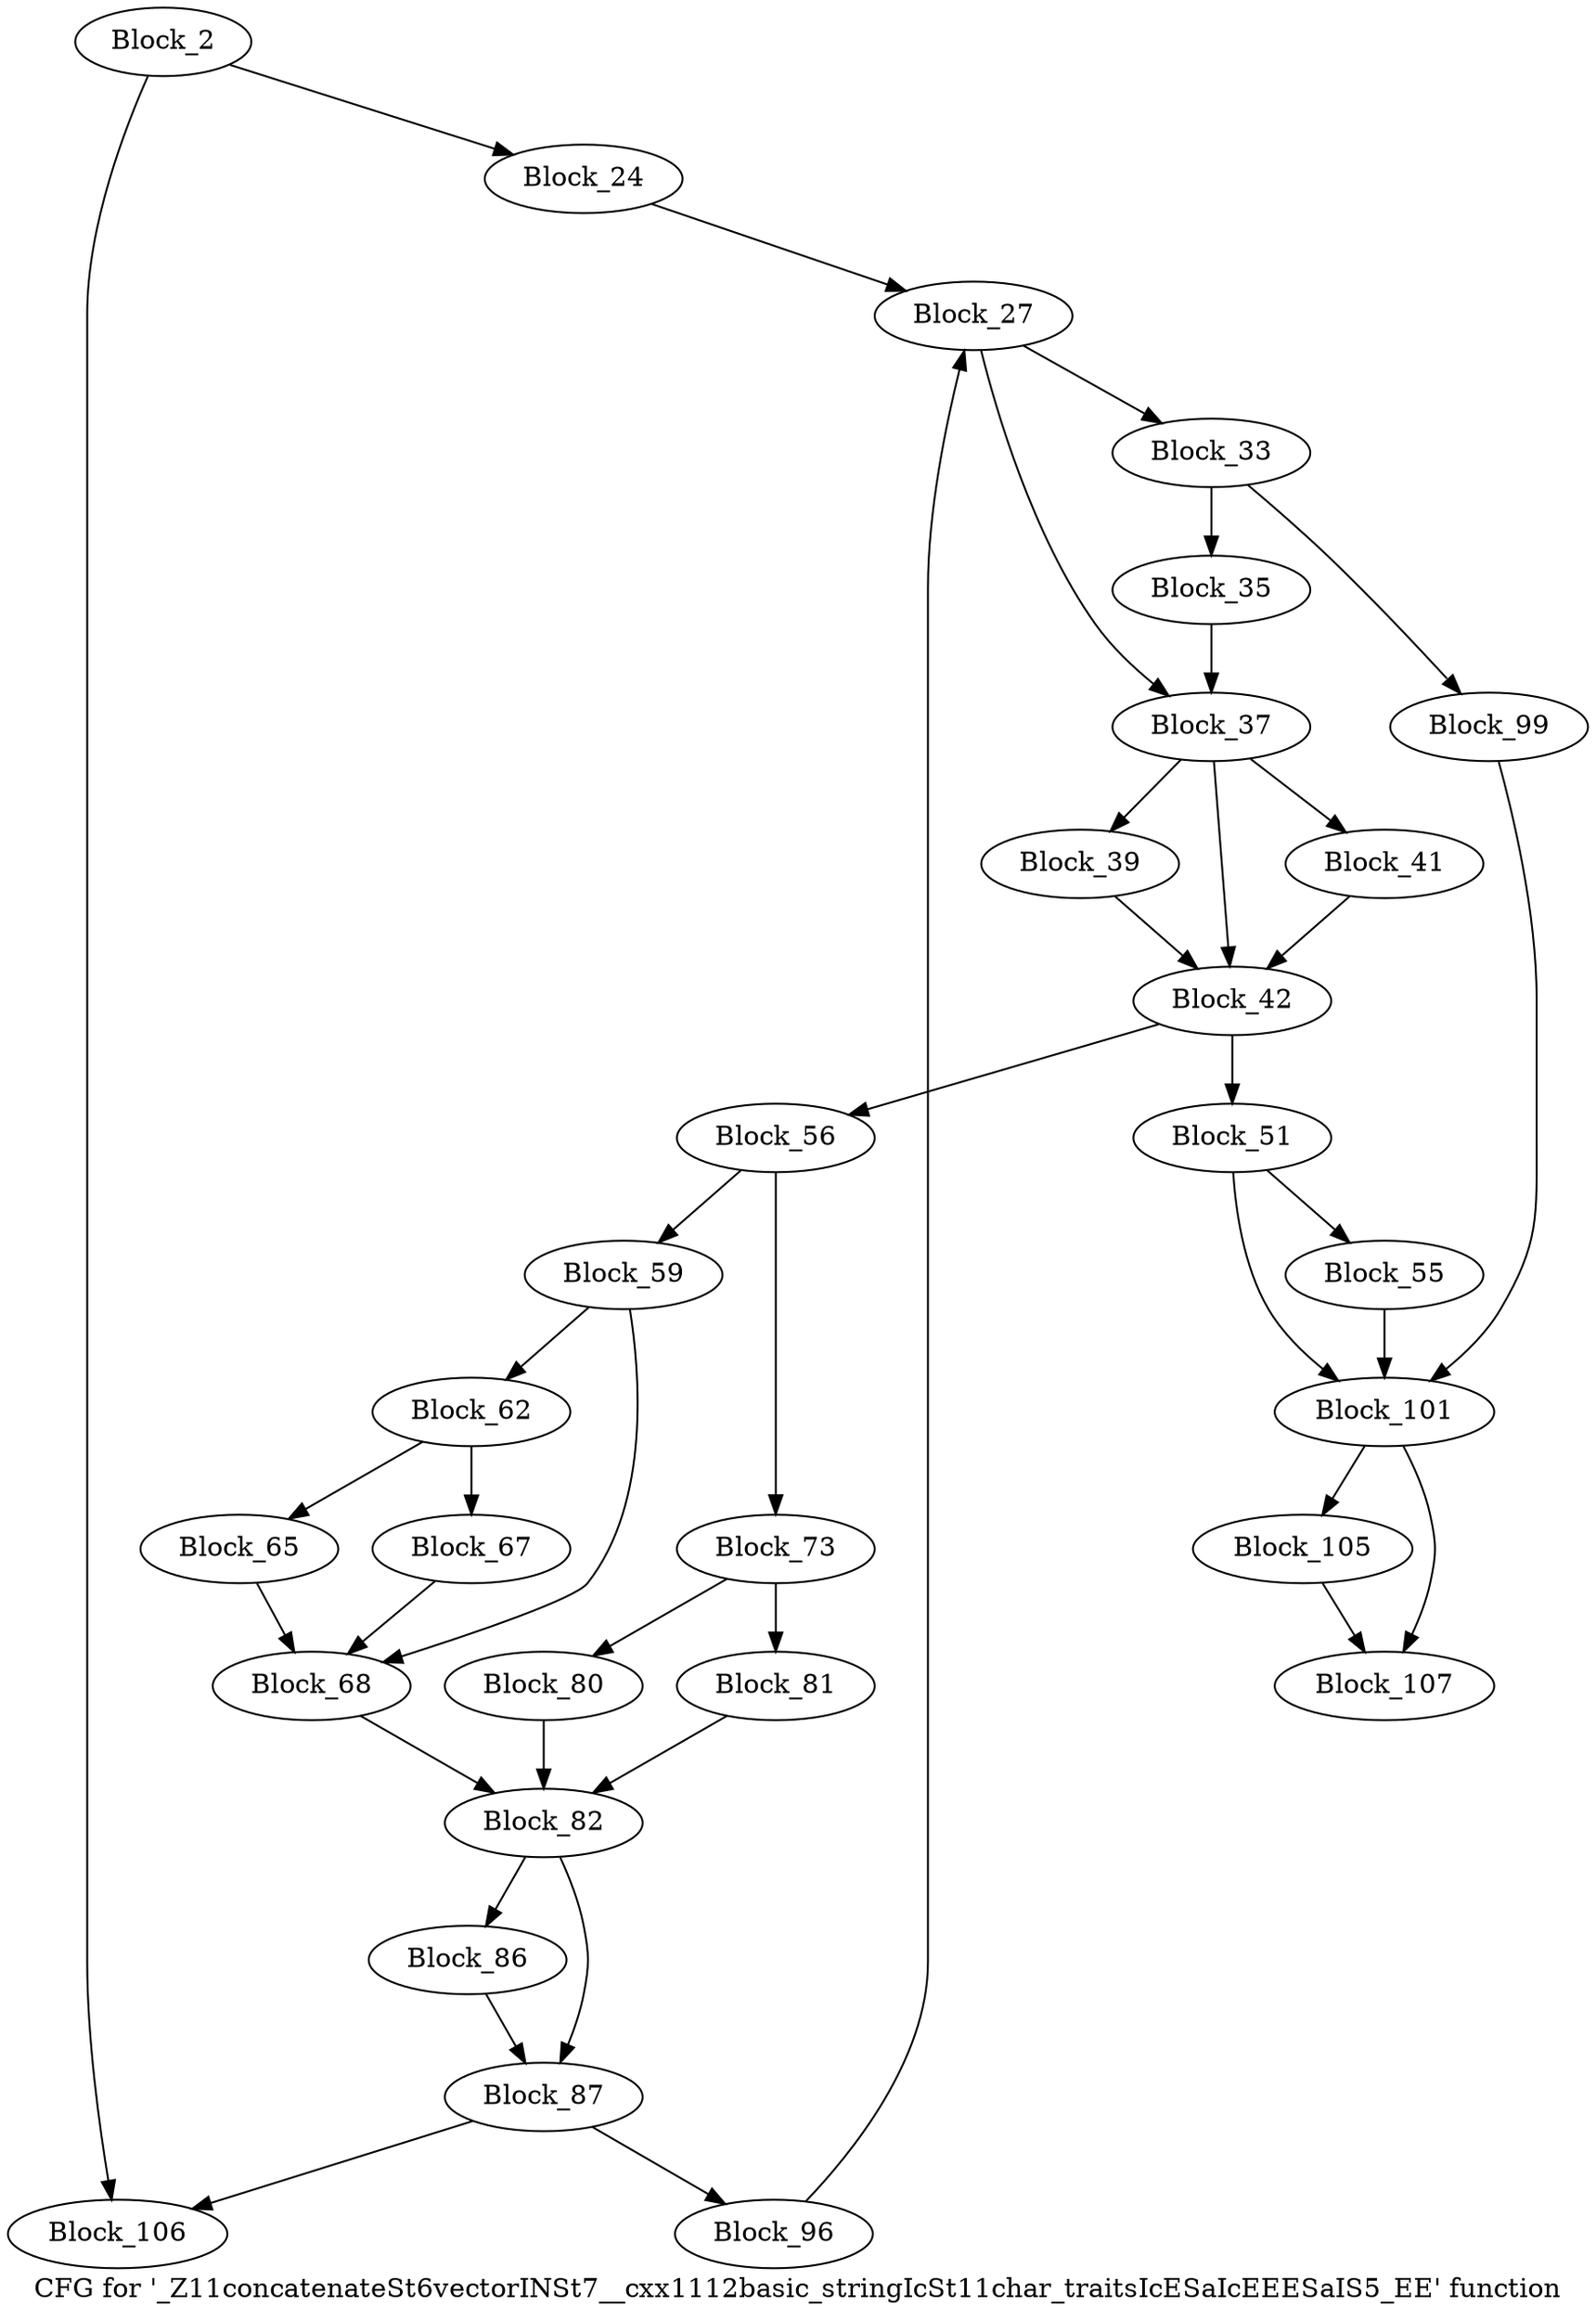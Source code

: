 digraph "CFG for '_Z11concatenateSt6vectorINSt7__cxx1112basic_stringIcSt11char_traitsIcESaIcEEESaIS5_EE' function" {
	label="CFG for '_Z11concatenateSt6vectorINSt7__cxx1112basic_stringIcSt11char_traitsIcESaIcEEESaIS5_EE' function";

	block_2 [label="Block_2"];
	block_2:s0 -> block_106;
	block_2:s1 -> block_24;
	block_24 [label="Block_24"];
	block_24 -> block_27;
	block_27 [label="Block_27"];
	block_27:s0 -> block_33;
	block_27:s1 -> block_37;
	block_33 [label="Block_33"];
	block_33 -> block_35;
	block_33 -> block_99;
	block_35 [label="Block_35"];
	block_35 -> block_37;
	block_37 [label="Block_37"];
	block_37:s0 -> block_41;
	block_37:s1 -> block_39;
	block_37:s2 -> block_42;
	block_39 [label="Block_39"];
	block_39 -> block_42;
	block_41 [label="Block_41"];
	block_41 -> block_42;
	block_42 [label="Block_42"];
	block_42 -> block_56;
	block_42 -> block_51;
	block_51 [label="Block_51"];
	block_51:s0 -> block_101;
	block_51:s1 -> block_55;
	block_55 [label="Block_55"];
	block_55 -> block_101;
	block_56 [label="Block_56"];
	block_56:s0 -> block_59;
	block_56:s1 -> block_73;
	block_59 [label="Block_59"];
	block_59:s0 -> block_68;
	block_59:s1 -> block_62;
	block_62 [label="Block_62"];
	block_62:s0 -> block_65;
	block_62:s1 -> block_67;
	block_65 [label="Block_65"];
	block_65 -> block_68;
	block_67 [label="Block_67"];
	block_67 -> block_68;
	block_68 [label="Block_68"];
	block_68 -> block_82;
	block_73 [label="Block_73"];
	block_73:s0 -> block_81;
	block_73:s1 -> block_80;
	block_80 [label="Block_80"];
	block_80 -> block_82;
	block_81 [label="Block_81"];
	block_81 -> block_82;
	block_82 [label="Block_82"];
	block_82:s0 -> block_87;
	block_82:s1 -> block_86;
	block_86 [label="Block_86"];
	block_86 -> block_87;
	block_87 [label="Block_87"];
	block_87:s0 -> block_96;
	block_87:s1 -> block_106;
	block_96 [label="Block_96"];
	block_96 -> block_27;
	block_99 [label="Block_99"];
	block_99 -> block_101;
	block_101 [label="Block_101"];
	block_101:s0 -> block_107;
	block_101:s1 -> block_105;
	block_105 [label="Block_105"];
	block_105 -> block_107;
	block_106 [label="Block_106"];
	block_107 [label="Block_107"];
}
